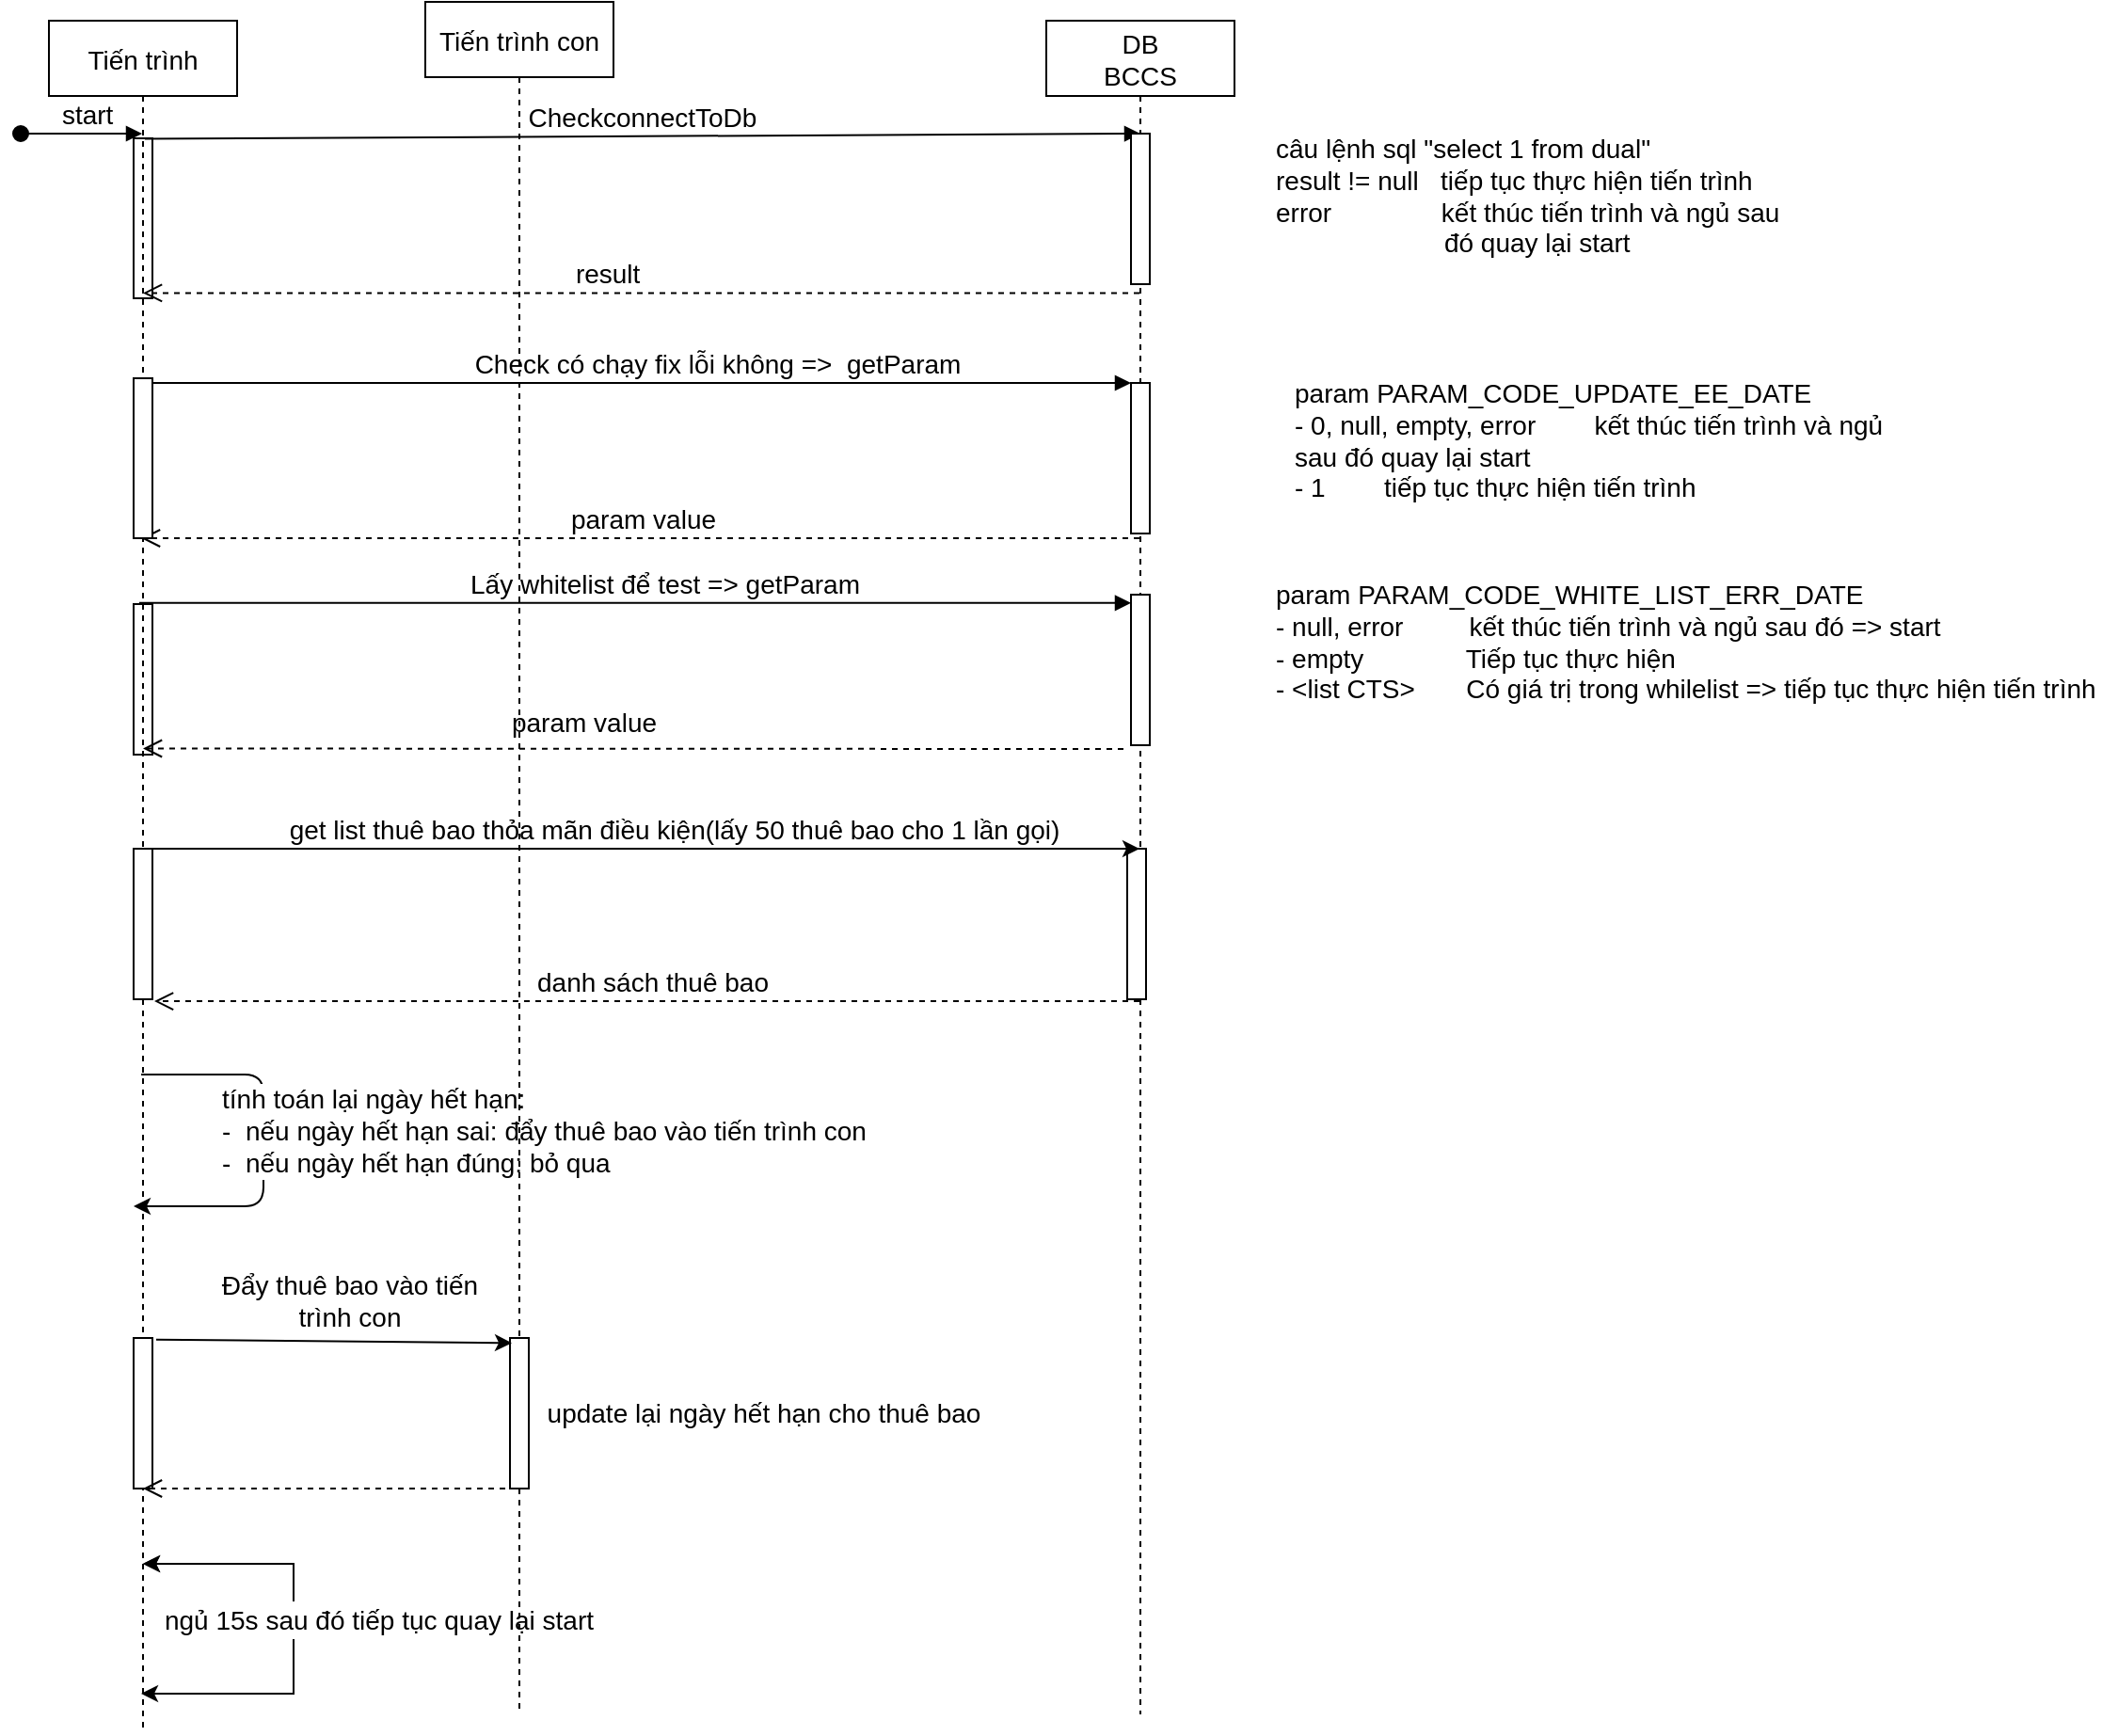 <mxfile version="13.6.9" type="github">
  <diagram id="kgpKYQtTHZ0yAKxKKP6v" name="Page-1">
    <mxGraphModel dx="1422" dy="794" grid="1" gridSize="10" guides="1" tooltips="1" connect="1" arrows="1" fold="1" page="1" pageScale="1" pageWidth="850" pageHeight="1100" math="0" shadow="0">
      <root>
        <mxCell id="0" />
        <mxCell id="1" parent="0" />
        <mxCell id="1vematbYPJLGRJVCrZ_m-2" value="start " style="verticalAlign=bottom;startArrow=oval;endArrow=block;startSize=8;shadow=0;strokeWidth=1;fontSize=14;" edge="1" parent="1">
          <mxGeometry x="0.167" relative="1" as="geometry">
            <mxPoint x="15" y="150" as="sourcePoint" />
            <mxPoint as="offset" />
            <mxPoint x="79.5" y="150" as="targetPoint" />
          </mxGeometry>
        </mxCell>
        <mxCell id="1vematbYPJLGRJVCrZ_m-3" value="" style="points=[];perimeter=orthogonalPerimeter;rounded=0;shadow=0;strokeWidth=1;fontSize=14;" vertex="1" parent="1">
          <mxGeometry x="75" y="400" width="10" height="80" as="geometry" />
        </mxCell>
        <mxCell id="1vematbYPJLGRJVCrZ_m-4" value="" style="points=[];perimeter=orthogonalPerimeter;rounded=0;shadow=0;strokeWidth=1;fontSize=14;" vertex="1" parent="1">
          <mxGeometry x="75" y="152.5" width="10" height="85" as="geometry" />
        </mxCell>
        <mxCell id="1vematbYPJLGRJVCrZ_m-8" value="param value" style="verticalAlign=bottom;endArrow=open;dashed=1;endSize=8;shadow=0;strokeWidth=1;fontSize=14;entryX=0.4;entryY=1;entryDx=0;entryDy=0;entryPerimeter=0;" edge="1" parent="1" source="1vematbYPJLGRJVCrZ_m-22" target="1vematbYPJLGRJVCrZ_m-17">
          <mxGeometry x="-0.006" relative="1" as="geometry">
            <mxPoint x="79.5" y="352.5" as="targetPoint" />
            <mxPoint x="389.5" y="352.5" as="sourcePoint" />
            <Array as="points" />
            <mxPoint as="offset" />
          </mxGeometry>
        </mxCell>
        <mxCell id="1vematbYPJLGRJVCrZ_m-9" value="Check có chạy fix lỗi không =&gt;  getParam" style="verticalAlign=bottom;endArrow=block;entryX=0;entryY=0;shadow=0;strokeWidth=1;fontSize=14;" edge="1" parent="1" target="1vematbYPJLGRJVCrZ_m-5">
          <mxGeometry x="0.155" relative="1" as="geometry">
            <mxPoint x="85" y="282.5" as="sourcePoint" />
            <mxPoint as="offset" />
          </mxGeometry>
        </mxCell>
        <mxCell id="1vematbYPJLGRJVCrZ_m-10" value="&lt;div&gt;param&amp;nbsp;PARAM_CODE_UPDATE_EE_DATE&amp;nbsp;&lt;/div&gt;- 0, null, empty, error&amp;nbsp; &amp;nbsp; &amp;nbsp; &amp;nbsp; kết thúc tiến trình và ngủ sau đó quay lại start&lt;div style=&quot;font-size: 14px&quot;&gt;- 1&amp;nbsp; &amp;nbsp; &amp;nbsp; &amp;nbsp; tiếp tục thực hiện tiến trình&lt;/div&gt;" style="text;html=1;strokeColor=none;fillColor=none;align=left;verticalAlign=middle;whiteSpace=wrap;rounded=0;fontSize=14;" vertex="1" parent="1">
          <mxGeometry x="690" y="281.25" width="330" height="62.5" as="geometry" />
        </mxCell>
        <mxCell id="1vematbYPJLGRJVCrZ_m-11" value="Lấy whitelist để test =&gt; getParam" style="verticalAlign=bottom;endArrow=block;shadow=0;strokeWidth=1;fontSize=14;exitX=0.48;exitY=0.34;exitDx=0;exitDy=0;exitPerimeter=0;" edge="1" parent="1" target="1vematbYPJLGRJVCrZ_m-6" source="1vematbYPJLGRJVCrZ_m-16">
          <mxGeometry x="0.06" relative="1" as="geometry">
            <mxPoint x="80" y="387" as="sourcePoint" />
            <mxPoint x="380" y="387" as="targetPoint" />
            <mxPoint as="offset" />
          </mxGeometry>
        </mxCell>
        <mxCell id="1vematbYPJLGRJVCrZ_m-12" value="param value" style="verticalAlign=bottom;endArrow=open;dashed=1;endSize=8;shadow=0;strokeWidth=1;fontSize=14;exitX=-0.4;exitY=1.025;exitDx=0;exitDy=0;exitPerimeter=0;entryX=0.5;entryY=0.425;entryDx=0;entryDy=0;entryPerimeter=0;" edge="1" parent="1" source="1vematbYPJLGRJVCrZ_m-24" target="1vematbYPJLGRJVCrZ_m-16">
          <mxGeometry x="0.177" y="-20" relative="1" as="geometry">
            <mxPoint x="80" y="465" as="targetPoint" />
            <mxPoint x="390" y="465" as="sourcePoint" />
            <Array as="points" />
            <mxPoint x="20" y="16" as="offset" />
          </mxGeometry>
        </mxCell>
        <mxCell id="1vematbYPJLGRJVCrZ_m-13" value="CheckconnectToDb" style="verticalAlign=bottom;endArrow=block;entryX=0.5;entryY=0;shadow=0;strokeWidth=1;entryDx=0;entryDy=0;entryPerimeter=0;fontSize=14;exitX=0.51;exitY=0.069;exitDx=0;exitDy=0;exitPerimeter=0;" edge="1" parent="1" target="1vematbYPJLGRJVCrZ_m-7" source="1vematbYPJLGRJVCrZ_m-16">
          <mxGeometry relative="1" as="geometry">
            <mxPoint x="79.5" y="140" as="sourcePoint" />
            <mxPoint x="380" y="140" as="targetPoint" />
            <mxPoint as="offset" />
          </mxGeometry>
        </mxCell>
        <mxCell id="1vematbYPJLGRJVCrZ_m-14" value="result " style="verticalAlign=bottom;endArrow=open;dashed=1;endSize=8;shadow=0;strokeWidth=1;fontSize=14;entryX=0.5;entryY=0.159;entryDx=0;entryDy=0;entryPerimeter=0;" edge="1" parent="1" source="1vematbYPJLGRJVCrZ_m-22" target="1vematbYPJLGRJVCrZ_m-16">
          <mxGeometry x="0.059" relative="1" as="geometry">
            <mxPoint x="130" y="235" as="targetPoint" />
            <mxPoint x="390" y="220" as="sourcePoint" />
            <Array as="points" />
            <mxPoint as="offset" />
          </mxGeometry>
        </mxCell>
        <mxCell id="1vematbYPJLGRJVCrZ_m-15" value="câu lệnh sql &quot;select 1 from dual&quot;&lt;br style=&quot;font-size: 14px;&quot;&gt;result != null&amp;nbsp; &amp;nbsp;tiếp tục thực hiện tiến trình&lt;br style=&quot;font-size: 14px;&quot;&gt;error&amp;nbsp; &amp;nbsp; &amp;nbsp; &amp;nbsp; &amp;nbsp; &amp;nbsp; &amp;nbsp; &amp;nbsp;kết thúc tiến trình và ngủ sau&amp;nbsp; &amp;nbsp; &amp;nbsp; &amp;nbsp; &amp;nbsp; &amp;nbsp; &amp;nbsp; &amp;nbsp; &amp;nbsp; &amp;nbsp; &amp;nbsp; &amp;nbsp; &amp;nbsp;đó quay lại start" style="text;html=1;strokeColor=none;fillColor=none;align=left;verticalAlign=middle;whiteSpace=wrap;rounded=0;fontSize=14;" vertex="1" parent="1">
          <mxGeometry x="680" y="152.5" width="280" height="60" as="geometry" />
        </mxCell>
        <mxCell id="1vematbYPJLGRJVCrZ_m-16" value="Tiến trình" style="shape=umlLifeline;perimeter=lifelinePerimeter;container=1;collapsible=0;recursiveResize=0;rounded=0;shadow=0;strokeWidth=1;fontSize=14;" vertex="1" parent="1">
          <mxGeometry x="30" y="90" width="100" height="910" as="geometry" />
        </mxCell>
        <mxCell id="1vematbYPJLGRJVCrZ_m-17" value="" style="points=[];perimeter=orthogonalPerimeter;rounded=0;shadow=0;strokeWidth=1;fontSize=14;" vertex="1" parent="1vematbYPJLGRJVCrZ_m-16">
          <mxGeometry x="45" y="190" width="10" height="85" as="geometry" />
        </mxCell>
        <mxCell id="1vematbYPJLGRJVCrZ_m-19" value="" style="points=[];perimeter=orthogonalPerimeter;rounded=0;shadow=0;strokeWidth=1;fontSize=14;" vertex="1" parent="1vematbYPJLGRJVCrZ_m-16">
          <mxGeometry x="45" y="440" width="10" height="80" as="geometry" />
        </mxCell>
        <mxCell id="1vematbYPJLGRJVCrZ_m-49" value="" style="points=[];perimeter=orthogonalPerimeter;rounded=0;shadow=0;strokeWidth=1;fontSize=14;" vertex="1" parent="1vematbYPJLGRJVCrZ_m-16">
          <mxGeometry x="45" y="700" width="10" height="80" as="geometry" />
        </mxCell>
        <mxCell id="1vematbYPJLGRJVCrZ_m-22" value="DB &#xa;BCCS" style="shape=umlLifeline;perimeter=lifelinePerimeter;container=1;collapsible=0;recursiveResize=0;rounded=0;shadow=0;strokeWidth=1;fontSize=14;" vertex="1" parent="1">
          <mxGeometry x="560" y="90" width="100" height="900" as="geometry" />
        </mxCell>
        <mxCell id="1vematbYPJLGRJVCrZ_m-23" value="" style="points=[];perimeter=orthogonalPerimeter;rounded=0;shadow=0;strokeWidth=1;fontSize=14;" vertex="1" parent="1vematbYPJLGRJVCrZ_m-22">
          <mxGeometry x="45" y="192.5" width="10" height="80" as="geometry" />
        </mxCell>
        <mxCell id="1vematbYPJLGRJVCrZ_m-24" value="" style="points=[];perimeter=orthogonalPerimeter;rounded=0;shadow=0;strokeWidth=1;fontSize=14;" vertex="1" parent="1vematbYPJLGRJVCrZ_m-22">
          <mxGeometry x="45" y="305" width="10" height="80" as="geometry" />
        </mxCell>
        <mxCell id="1vematbYPJLGRJVCrZ_m-25" value="" style="points=[];perimeter=orthogonalPerimeter;rounded=0;shadow=0;strokeWidth=1;fontSize=14;" vertex="1" parent="1vematbYPJLGRJVCrZ_m-22">
          <mxGeometry x="45" y="60" width="10" height="80" as="geometry" />
        </mxCell>
        <mxCell id="1vematbYPJLGRJVCrZ_m-29" value="" style="points=[];perimeter=orthogonalPerimeter;rounded=0;shadow=0;strokeWidth=1;fontSize=14;" vertex="1" parent="1vematbYPJLGRJVCrZ_m-22">
          <mxGeometry x="43" y="440" width="10" height="39.5" as="geometry" />
        </mxCell>
        <mxCell id="1vematbYPJLGRJVCrZ_m-7" value="" style="points=[];perimeter=orthogonalPerimeter;rounded=0;shadow=0;strokeWidth=1;fontSize=14;" vertex="1" parent="1vematbYPJLGRJVCrZ_m-22">
          <mxGeometry x="45" y="60" width="10" height="80" as="geometry" />
        </mxCell>
        <mxCell id="1vematbYPJLGRJVCrZ_m-6" value="" style="points=[];perimeter=orthogonalPerimeter;rounded=0;shadow=0;strokeWidth=1;fontSize=14;" vertex="1" parent="1vematbYPJLGRJVCrZ_m-22">
          <mxGeometry x="45" y="300" height="85" as="geometry" />
        </mxCell>
        <mxCell id="1vematbYPJLGRJVCrZ_m-31" value="" style="points=[];perimeter=orthogonalPerimeter;rounded=0;shadow=0;strokeWidth=1;fontSize=14;" vertex="1" parent="1vematbYPJLGRJVCrZ_m-22">
          <mxGeometry x="43" y="440" width="10" height="80" as="geometry" />
        </mxCell>
        <mxCell id="1vematbYPJLGRJVCrZ_m-5" value="" style="points=[];perimeter=orthogonalPerimeter;rounded=0;shadow=0;strokeWidth=1;fontSize=14;" vertex="1" parent="1vematbYPJLGRJVCrZ_m-22">
          <mxGeometry x="45" y="192.5" width="10" height="80" as="geometry" />
        </mxCell>
        <mxCell id="1vematbYPJLGRJVCrZ_m-30" value="param PARAM_CODE_WHITE_LIST_ERR_DATE&lt;br style=&quot;font-size: 14px&quot;&gt;- null, error&amp;nbsp; &amp;nbsp; &amp;nbsp; &amp;nbsp; &amp;nbsp;kết thúc tiến trình và ngủ sau đó =&amp;gt; start&lt;br style=&quot;font-size: 14px&quot;&gt;- empty&amp;nbsp; &amp;nbsp; &amp;nbsp; &amp;nbsp; &amp;nbsp; &amp;nbsp; &amp;nbsp; Tiếp tục thực hiện&lt;br&gt;- &amp;lt;list CTS&amp;gt;&amp;nbsp; &amp;nbsp; &amp;nbsp; &amp;nbsp;Có giá trị trong whilelist =&amp;gt; tiếp tục thực hiện tiến trình" style="text;whiteSpace=wrap;html=1;fontSize=14;" vertex="1" parent="1">
          <mxGeometry x="680" y="380" width="440" height="85" as="geometry" />
        </mxCell>
        <mxCell id="1vematbYPJLGRJVCrZ_m-32" value="" style="endArrow=classic;html=1;fontSize=14;exitX=0.2;exitY=0;exitDx=0;exitDy=0;exitPerimeter=0;" edge="1" parent="1" source="1vematbYPJLGRJVCrZ_m-19" target="1vematbYPJLGRJVCrZ_m-22">
          <mxGeometry relative="1" as="geometry">
            <mxPoint x="75" y="520" as="sourcePoint" />
            <mxPoint x="380" y="520" as="targetPoint" />
          </mxGeometry>
        </mxCell>
        <mxCell id="1vematbYPJLGRJVCrZ_m-33" value="&lt;span style=&quot;text-align: left&quot;&gt;&lt;font style=&quot;font-size: 14px&quot;&gt;get list thuê bao thỏa mãn điều kiện(lấy 50 thuê bao cho 1 lần gọi)&lt;/font&gt;&lt;/span&gt;" style="edgeLabel;resizable=0;html=1;align=center;verticalAlign=middle;fontSize=14;" connectable="0" vertex="1" parent="1vematbYPJLGRJVCrZ_m-32">
          <mxGeometry relative="1" as="geometry">
            <mxPoint x="18" y="-10" as="offset" />
          </mxGeometry>
        </mxCell>
        <mxCell id="1vematbYPJLGRJVCrZ_m-34" value="danh sách thuê bao" style="verticalAlign=bottom;endArrow=open;dashed=1;endSize=8;shadow=0;strokeWidth=1;fontSize=14;entryX=1.1;entryY=1.013;entryDx=0;entryDy=0;entryPerimeter=0;" edge="1" parent="1" source="1vematbYPJLGRJVCrZ_m-22" target="1vematbYPJLGRJVCrZ_m-19">
          <mxGeometry x="-0.008" relative="1" as="geometry">
            <mxPoint x="75.0" y="570.0" as="targetPoint" />
            <mxPoint x="384.7" y="571.54" as="sourcePoint" />
            <Array as="points" />
            <mxPoint x="1" as="offset" />
          </mxGeometry>
        </mxCell>
        <mxCell id="1vematbYPJLGRJVCrZ_m-36" value="" style="endArrow=classic;html=1;fontSize=14;" edge="1" parent="1">
          <mxGeometry relative="1" as="geometry">
            <mxPoint x="79" y="650" as="sourcePoint" />
            <mxPoint x="75" y="720" as="targetPoint" />
            <Array as="points">
              <mxPoint x="144" y="650" />
              <mxPoint x="144" y="720" />
              <mxPoint x="114" y="720" />
            </Array>
          </mxGeometry>
        </mxCell>
        <mxCell id="1vematbYPJLGRJVCrZ_m-37" value="tính toán lại ngày hết hạn:&lt;br&gt;-&amp;nbsp; nếu ngày hết hạn sai: đẩy thuê bao vào tiến trình con&lt;br&gt;-&amp;nbsp; nếu ngày hết hạn đúng: bỏ qua" style="edgeLabel;resizable=0;html=1;align=left;verticalAlign=middle;fontSize=14;" connectable="0" vertex="1" parent="1vematbYPJLGRJVCrZ_m-36">
          <mxGeometry relative="1" as="geometry">
            <mxPoint x="-24" y="-7.5" as="offset" />
          </mxGeometry>
        </mxCell>
        <mxCell id="1vematbYPJLGRJVCrZ_m-38" value="Tiến trình con" style="shape=umlLifeline;perimeter=lifelinePerimeter;container=1;collapsible=0;recursiveResize=0;rounded=0;shadow=0;strokeWidth=1;fontSize=14;" vertex="1" parent="1">
          <mxGeometry x="230" y="80" width="100" height="910" as="geometry" />
        </mxCell>
        <mxCell id="1vematbYPJLGRJVCrZ_m-42" value="" style="points=[];perimeter=orthogonalPerimeter;rounded=0;shadow=0;strokeWidth=1;fontSize=14;" vertex="1" parent="1vematbYPJLGRJVCrZ_m-38">
          <mxGeometry x="45" y="710" width="10" height="80" as="geometry" />
        </mxCell>
        <mxCell id="1vematbYPJLGRJVCrZ_m-46" value="" style="points=[];perimeter=orthogonalPerimeter;rounded=0;shadow=0;strokeWidth=1;fontSize=14;" vertex="1" parent="1vematbYPJLGRJVCrZ_m-38">
          <mxGeometry x="45" y="300" height="85" as="geometry" />
        </mxCell>
        <mxCell id="1vematbYPJLGRJVCrZ_m-50" value="" style="endArrow=classic;html=1;exitX=1.2;exitY=0.011;exitDx=0;exitDy=0;exitPerimeter=0;entryX=0.1;entryY=0.033;entryDx=0;entryDy=0;entryPerimeter=0;" edge="1" parent="1" source="1vematbYPJLGRJVCrZ_m-49" target="1vematbYPJLGRJVCrZ_m-42">
          <mxGeometry width="50" height="50" relative="1" as="geometry">
            <mxPoint x="85" y="780" as="sourcePoint" />
            <mxPoint x="135" y="730" as="targetPoint" />
          </mxGeometry>
        </mxCell>
        <mxCell id="1vematbYPJLGRJVCrZ_m-51" value="&lt;font style=&quot;font-size: 14px&quot;&gt;Đẩy thuê bao vào tiến trình con&lt;/font&gt;" style="text;html=1;strokeColor=none;fillColor=none;align=center;verticalAlign=middle;whiteSpace=wrap;rounded=0;" vertex="1" parent="1">
          <mxGeometry x="110" y="760" width="160" height="20" as="geometry" />
        </mxCell>
        <mxCell id="1vematbYPJLGRJVCrZ_m-52" value="&lt;font style=&quot;font-size: 14px&quot;&gt;update lại ngày hết hạn cho thuê bao&lt;/font&gt;" style="text;html=1;strokeColor=none;fillColor=none;align=center;verticalAlign=middle;whiteSpace=wrap;rounded=0;strokeWidth=1;" vertex="1" parent="1">
          <mxGeometry x="290" y="810" width="240" height="40" as="geometry" />
        </mxCell>
        <mxCell id="1vematbYPJLGRJVCrZ_m-53" value="" style="verticalAlign=bottom;endArrow=open;dashed=1;endSize=8;shadow=0;strokeWidth=1;fontSize=14;" edge="1" parent="1" target="1vematbYPJLGRJVCrZ_m-16">
          <mxGeometry x="0.008" relative="1" as="geometry">
            <mxPoint x="-310" y="870" as="targetPoint" />
            <mxPoint x="278.5" y="870" as="sourcePoint" />
            <Array as="points" />
            <mxPoint as="offset" />
          </mxGeometry>
        </mxCell>
        <mxCell id="1vematbYPJLGRJVCrZ_m-55" style="edgeStyle=orthogonalEdgeStyle;rounded=0;orthogonalLoop=1;jettySize=auto;html=1;" edge="1" parent="1" source="1vematbYPJLGRJVCrZ_m-54" target="1vematbYPJLGRJVCrZ_m-16">
          <mxGeometry relative="1" as="geometry">
            <Array as="points">
              <mxPoint x="160" y="910" />
            </Array>
          </mxGeometry>
        </mxCell>
        <mxCell id="1vematbYPJLGRJVCrZ_m-56" style="edgeStyle=orthogonalEdgeStyle;rounded=0;orthogonalLoop=1;jettySize=auto;html=1;" edge="1" parent="1" source="1vematbYPJLGRJVCrZ_m-54" target="1vematbYPJLGRJVCrZ_m-16">
          <mxGeometry relative="1" as="geometry">
            <Array as="points">
              <mxPoint x="160" y="910" />
            </Array>
          </mxGeometry>
        </mxCell>
        <mxCell id="1vematbYPJLGRJVCrZ_m-57" style="edgeStyle=orthogonalEdgeStyle;rounded=0;orthogonalLoop=1;jettySize=auto;html=1;" edge="1" parent="1" source="1vematbYPJLGRJVCrZ_m-54">
          <mxGeometry relative="1" as="geometry">
            <mxPoint x="79" y="979" as="targetPoint" />
            <Array as="points">
              <mxPoint x="160" y="940" />
              <mxPoint x="160" y="979" />
              <mxPoint x="79" y="979" />
            </Array>
          </mxGeometry>
        </mxCell>
        <mxCell id="1vematbYPJLGRJVCrZ_m-54" value="&lt;font style=&quot;font-size: 14px&quot;&gt;ngủ 15s sau đó tiếp tục quay lại start&lt;/font&gt;" style="text;html=1;align=center;verticalAlign=middle;resizable=0;points=[];autosize=1;" vertex="1" parent="1">
          <mxGeometry x="85" y="930" width="240" height="20" as="geometry" />
        </mxCell>
      </root>
    </mxGraphModel>
  </diagram>
</mxfile>
